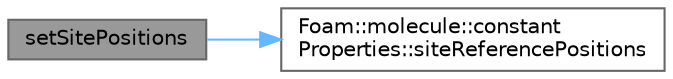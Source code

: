 digraph "setSitePositions"
{
 // LATEX_PDF_SIZE
  bgcolor="transparent";
  edge [fontname=Helvetica,fontsize=10,labelfontname=Helvetica,labelfontsize=10];
  node [fontname=Helvetica,fontsize=10,shape=box,height=0.2,width=0.4];
  rankdir="LR";
  Node1 [id="Node000001",label="setSitePositions",height=0.2,width=0.4,color="gray40", fillcolor="grey60", style="filled", fontcolor="black",tooltip=" "];
  Node1 -> Node2 [id="edge1_Node000001_Node000002",color="steelblue1",style="solid",tooltip=" "];
  Node2 [id="Node000002",label="Foam::molecule::constant\lProperties::siteReferencePositions",height=0.2,width=0.4,color="grey40", fillcolor="white", style="filled",URL="$classFoam_1_1molecule_1_1constantProperties.html#a1fec2598c57150e3b1e75b537dbbbe16",tooltip=" "];
}
